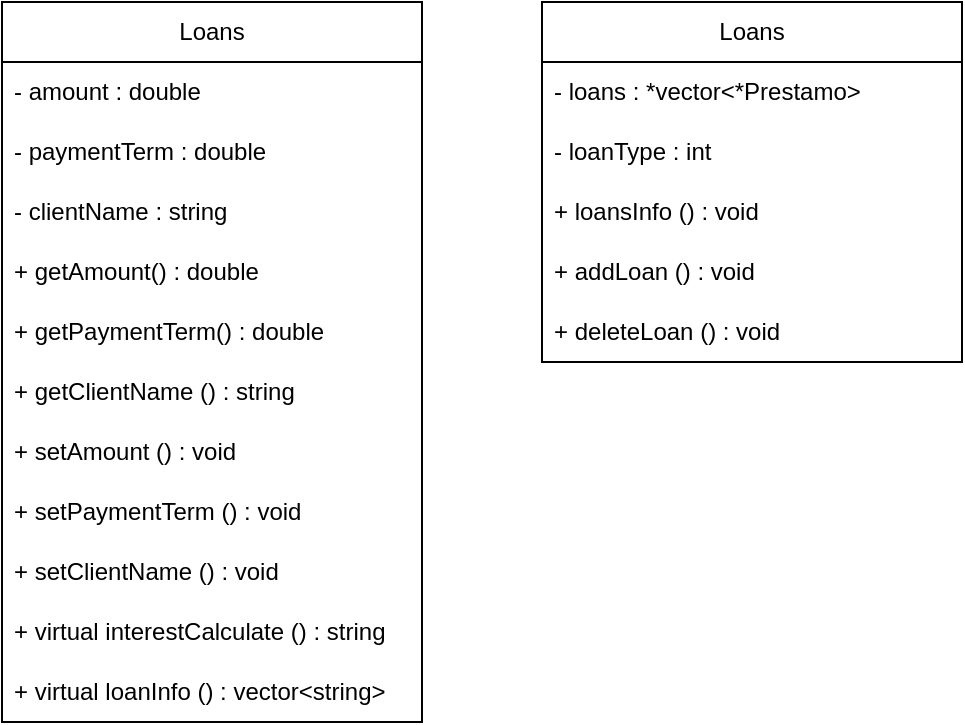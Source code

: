 <mxfile version="24.7.7">
  <diagram name="Página-1" id="OE_CaP_l7N5O4o92drND">
    <mxGraphModel dx="1221" dy="572" grid="1" gridSize="10" guides="1" tooltips="1" connect="1" arrows="1" fold="1" page="1" pageScale="1" pageWidth="827" pageHeight="1169" math="0" shadow="0">
      <root>
        <mxCell id="0" />
        <mxCell id="1" parent="0" />
        <mxCell id="hMlwFUBNdif5zMeWaXms-1" value="Loans" style="swimlane;fontStyle=0;childLayout=stackLayout;horizontal=1;startSize=30;horizontalStack=0;resizeParent=1;resizeParentMax=0;resizeLast=0;collapsible=1;marginBottom=0;whiteSpace=wrap;html=1;" vertex="1" parent="1">
          <mxGeometry x="110" y="30" width="210" height="360" as="geometry" />
        </mxCell>
        <mxCell id="hMlwFUBNdif5zMeWaXms-2" value="- amount : double" style="text;strokeColor=none;fillColor=none;align=left;verticalAlign=middle;spacingLeft=4;spacingRight=4;overflow=hidden;points=[[0,0.5],[1,0.5]];portConstraint=eastwest;rotatable=0;whiteSpace=wrap;html=1;" vertex="1" parent="hMlwFUBNdif5zMeWaXms-1">
          <mxGeometry y="30" width="210" height="30" as="geometry" />
        </mxCell>
        <mxCell id="hMlwFUBNdif5zMeWaXms-3" value="- paymentTerm : double" style="text;strokeColor=none;fillColor=none;align=left;verticalAlign=middle;spacingLeft=4;spacingRight=4;overflow=hidden;points=[[0,0.5],[1,0.5]];portConstraint=eastwest;rotatable=0;whiteSpace=wrap;html=1;" vertex="1" parent="hMlwFUBNdif5zMeWaXms-1">
          <mxGeometry y="60" width="210" height="30" as="geometry" />
        </mxCell>
        <mxCell id="hMlwFUBNdif5zMeWaXms-8" value="- clientName : string" style="text;strokeColor=none;fillColor=none;align=left;verticalAlign=middle;spacingLeft=4;spacingRight=4;overflow=hidden;points=[[0,0.5],[1,0.5]];portConstraint=eastwest;rotatable=0;whiteSpace=wrap;html=1;" vertex="1" parent="hMlwFUBNdif5zMeWaXms-1">
          <mxGeometry y="90" width="210" height="30" as="geometry" />
        </mxCell>
        <mxCell id="hMlwFUBNdif5zMeWaXms-5" value="+ getAmount() : double" style="text;strokeColor=none;fillColor=none;align=left;verticalAlign=middle;spacingLeft=4;spacingRight=4;overflow=hidden;points=[[0,0.5],[1,0.5]];portConstraint=eastwest;rotatable=0;whiteSpace=wrap;html=1;" vertex="1" parent="hMlwFUBNdif5zMeWaXms-1">
          <mxGeometry y="120" width="210" height="30" as="geometry" />
        </mxCell>
        <mxCell id="hMlwFUBNdif5zMeWaXms-6" value="+ getPaymentTerm() : double" style="text;strokeColor=none;fillColor=none;align=left;verticalAlign=middle;spacingLeft=4;spacingRight=4;overflow=hidden;points=[[0,0.5],[1,0.5]];portConstraint=eastwest;rotatable=0;whiteSpace=wrap;html=1;" vertex="1" parent="hMlwFUBNdif5zMeWaXms-1">
          <mxGeometry y="150" width="210" height="30" as="geometry" />
        </mxCell>
        <mxCell id="hMlwFUBNdif5zMeWaXms-7" value="+ getClientName () : string" style="text;strokeColor=none;fillColor=none;align=left;verticalAlign=middle;spacingLeft=4;spacingRight=4;overflow=hidden;points=[[0,0.5],[1,0.5]];portConstraint=eastwest;rotatable=0;whiteSpace=wrap;html=1;" vertex="1" parent="hMlwFUBNdif5zMeWaXms-1">
          <mxGeometry y="180" width="210" height="30" as="geometry" />
        </mxCell>
        <mxCell id="hMlwFUBNdif5zMeWaXms-4" value="+ setAmount () : void" style="text;strokeColor=none;fillColor=none;align=left;verticalAlign=middle;spacingLeft=4;spacingRight=4;overflow=hidden;points=[[0,0.5],[1,0.5]];portConstraint=eastwest;rotatable=0;whiteSpace=wrap;html=1;" vertex="1" parent="hMlwFUBNdif5zMeWaXms-1">
          <mxGeometry y="210" width="210" height="30" as="geometry" />
        </mxCell>
        <mxCell id="hMlwFUBNdif5zMeWaXms-10" value="+ setPaymentTerm () : void" style="text;strokeColor=none;fillColor=none;align=left;verticalAlign=middle;spacingLeft=4;spacingRight=4;overflow=hidden;points=[[0,0.5],[1,0.5]];portConstraint=eastwest;rotatable=0;whiteSpace=wrap;html=1;" vertex="1" parent="hMlwFUBNdif5zMeWaXms-1">
          <mxGeometry y="240" width="210" height="30" as="geometry" />
        </mxCell>
        <mxCell id="hMlwFUBNdif5zMeWaXms-11" value="+ setClientName () : void" style="text;strokeColor=none;fillColor=none;align=left;verticalAlign=middle;spacingLeft=4;spacingRight=4;overflow=hidden;points=[[0,0.5],[1,0.5]];portConstraint=eastwest;rotatable=0;whiteSpace=wrap;html=1;" vertex="1" parent="hMlwFUBNdif5zMeWaXms-1">
          <mxGeometry y="270" width="210" height="30" as="geometry" />
        </mxCell>
        <mxCell id="hMlwFUBNdif5zMeWaXms-12" value="+ virtual interestCalculate () : string" style="text;strokeColor=none;fillColor=none;align=left;verticalAlign=middle;spacingLeft=4;spacingRight=4;overflow=hidden;points=[[0,0.5],[1,0.5]];portConstraint=eastwest;rotatable=0;whiteSpace=wrap;html=1;" vertex="1" parent="hMlwFUBNdif5zMeWaXms-1">
          <mxGeometry y="300" width="210" height="30" as="geometry" />
        </mxCell>
        <mxCell id="hMlwFUBNdif5zMeWaXms-13" value="+ virtual loanInfo () : vector&amp;lt;string&amp;gt;" style="text;strokeColor=none;fillColor=none;align=left;verticalAlign=middle;spacingLeft=4;spacingRight=4;overflow=hidden;points=[[0,0.5],[1,0.5]];portConstraint=eastwest;rotatable=0;whiteSpace=wrap;html=1;" vertex="1" parent="hMlwFUBNdif5zMeWaXms-1">
          <mxGeometry y="330" width="210" height="30" as="geometry" />
        </mxCell>
        <mxCell id="hMlwFUBNdif5zMeWaXms-14" value="Loans" style="swimlane;fontStyle=0;childLayout=stackLayout;horizontal=1;startSize=30;horizontalStack=0;resizeParent=1;resizeParentMax=0;resizeLast=0;collapsible=1;marginBottom=0;whiteSpace=wrap;html=1;" vertex="1" parent="1">
          <mxGeometry x="380" y="30" width="210" height="180" as="geometry" />
        </mxCell>
        <mxCell id="hMlwFUBNdif5zMeWaXms-15" value="- loans : *vector&amp;lt;*Prestamo&amp;gt;" style="text;strokeColor=none;fillColor=none;align=left;verticalAlign=middle;spacingLeft=4;spacingRight=4;overflow=hidden;points=[[0,0.5],[1,0.5]];portConstraint=eastwest;rotatable=0;whiteSpace=wrap;html=1;" vertex="1" parent="hMlwFUBNdif5zMeWaXms-14">
          <mxGeometry y="30" width="210" height="30" as="geometry" />
        </mxCell>
        <mxCell id="hMlwFUBNdif5zMeWaXms-16" value="- loanType : int" style="text;strokeColor=none;fillColor=none;align=left;verticalAlign=middle;spacingLeft=4;spacingRight=4;overflow=hidden;points=[[0,0.5],[1,0.5]];portConstraint=eastwest;rotatable=0;whiteSpace=wrap;html=1;" vertex="1" parent="hMlwFUBNdif5zMeWaXms-14">
          <mxGeometry y="60" width="210" height="30" as="geometry" />
        </mxCell>
        <mxCell id="hMlwFUBNdif5zMeWaXms-17" value="+ loansInfo () : void" style="text;strokeColor=none;fillColor=none;align=left;verticalAlign=middle;spacingLeft=4;spacingRight=4;overflow=hidden;points=[[0,0.5],[1,0.5]];portConstraint=eastwest;rotatable=0;whiteSpace=wrap;html=1;" vertex="1" parent="hMlwFUBNdif5zMeWaXms-14">
          <mxGeometry y="90" width="210" height="30" as="geometry" />
        </mxCell>
        <mxCell id="hMlwFUBNdif5zMeWaXms-18" value="+ addLoan () : void" style="text;strokeColor=none;fillColor=none;align=left;verticalAlign=middle;spacingLeft=4;spacingRight=4;overflow=hidden;points=[[0,0.5],[1,0.5]];portConstraint=eastwest;rotatable=0;whiteSpace=wrap;html=1;" vertex="1" parent="hMlwFUBNdif5zMeWaXms-14">
          <mxGeometry y="120" width="210" height="30" as="geometry" />
        </mxCell>
        <mxCell id="hMlwFUBNdif5zMeWaXms-19" value="+ deleteLoan () : void" style="text;strokeColor=none;fillColor=none;align=left;verticalAlign=middle;spacingLeft=4;spacingRight=4;overflow=hidden;points=[[0,0.5],[1,0.5]];portConstraint=eastwest;rotatable=0;whiteSpace=wrap;html=1;" vertex="1" parent="hMlwFUBNdif5zMeWaXms-14">
          <mxGeometry y="150" width="210" height="30" as="geometry" />
        </mxCell>
      </root>
    </mxGraphModel>
  </diagram>
</mxfile>
